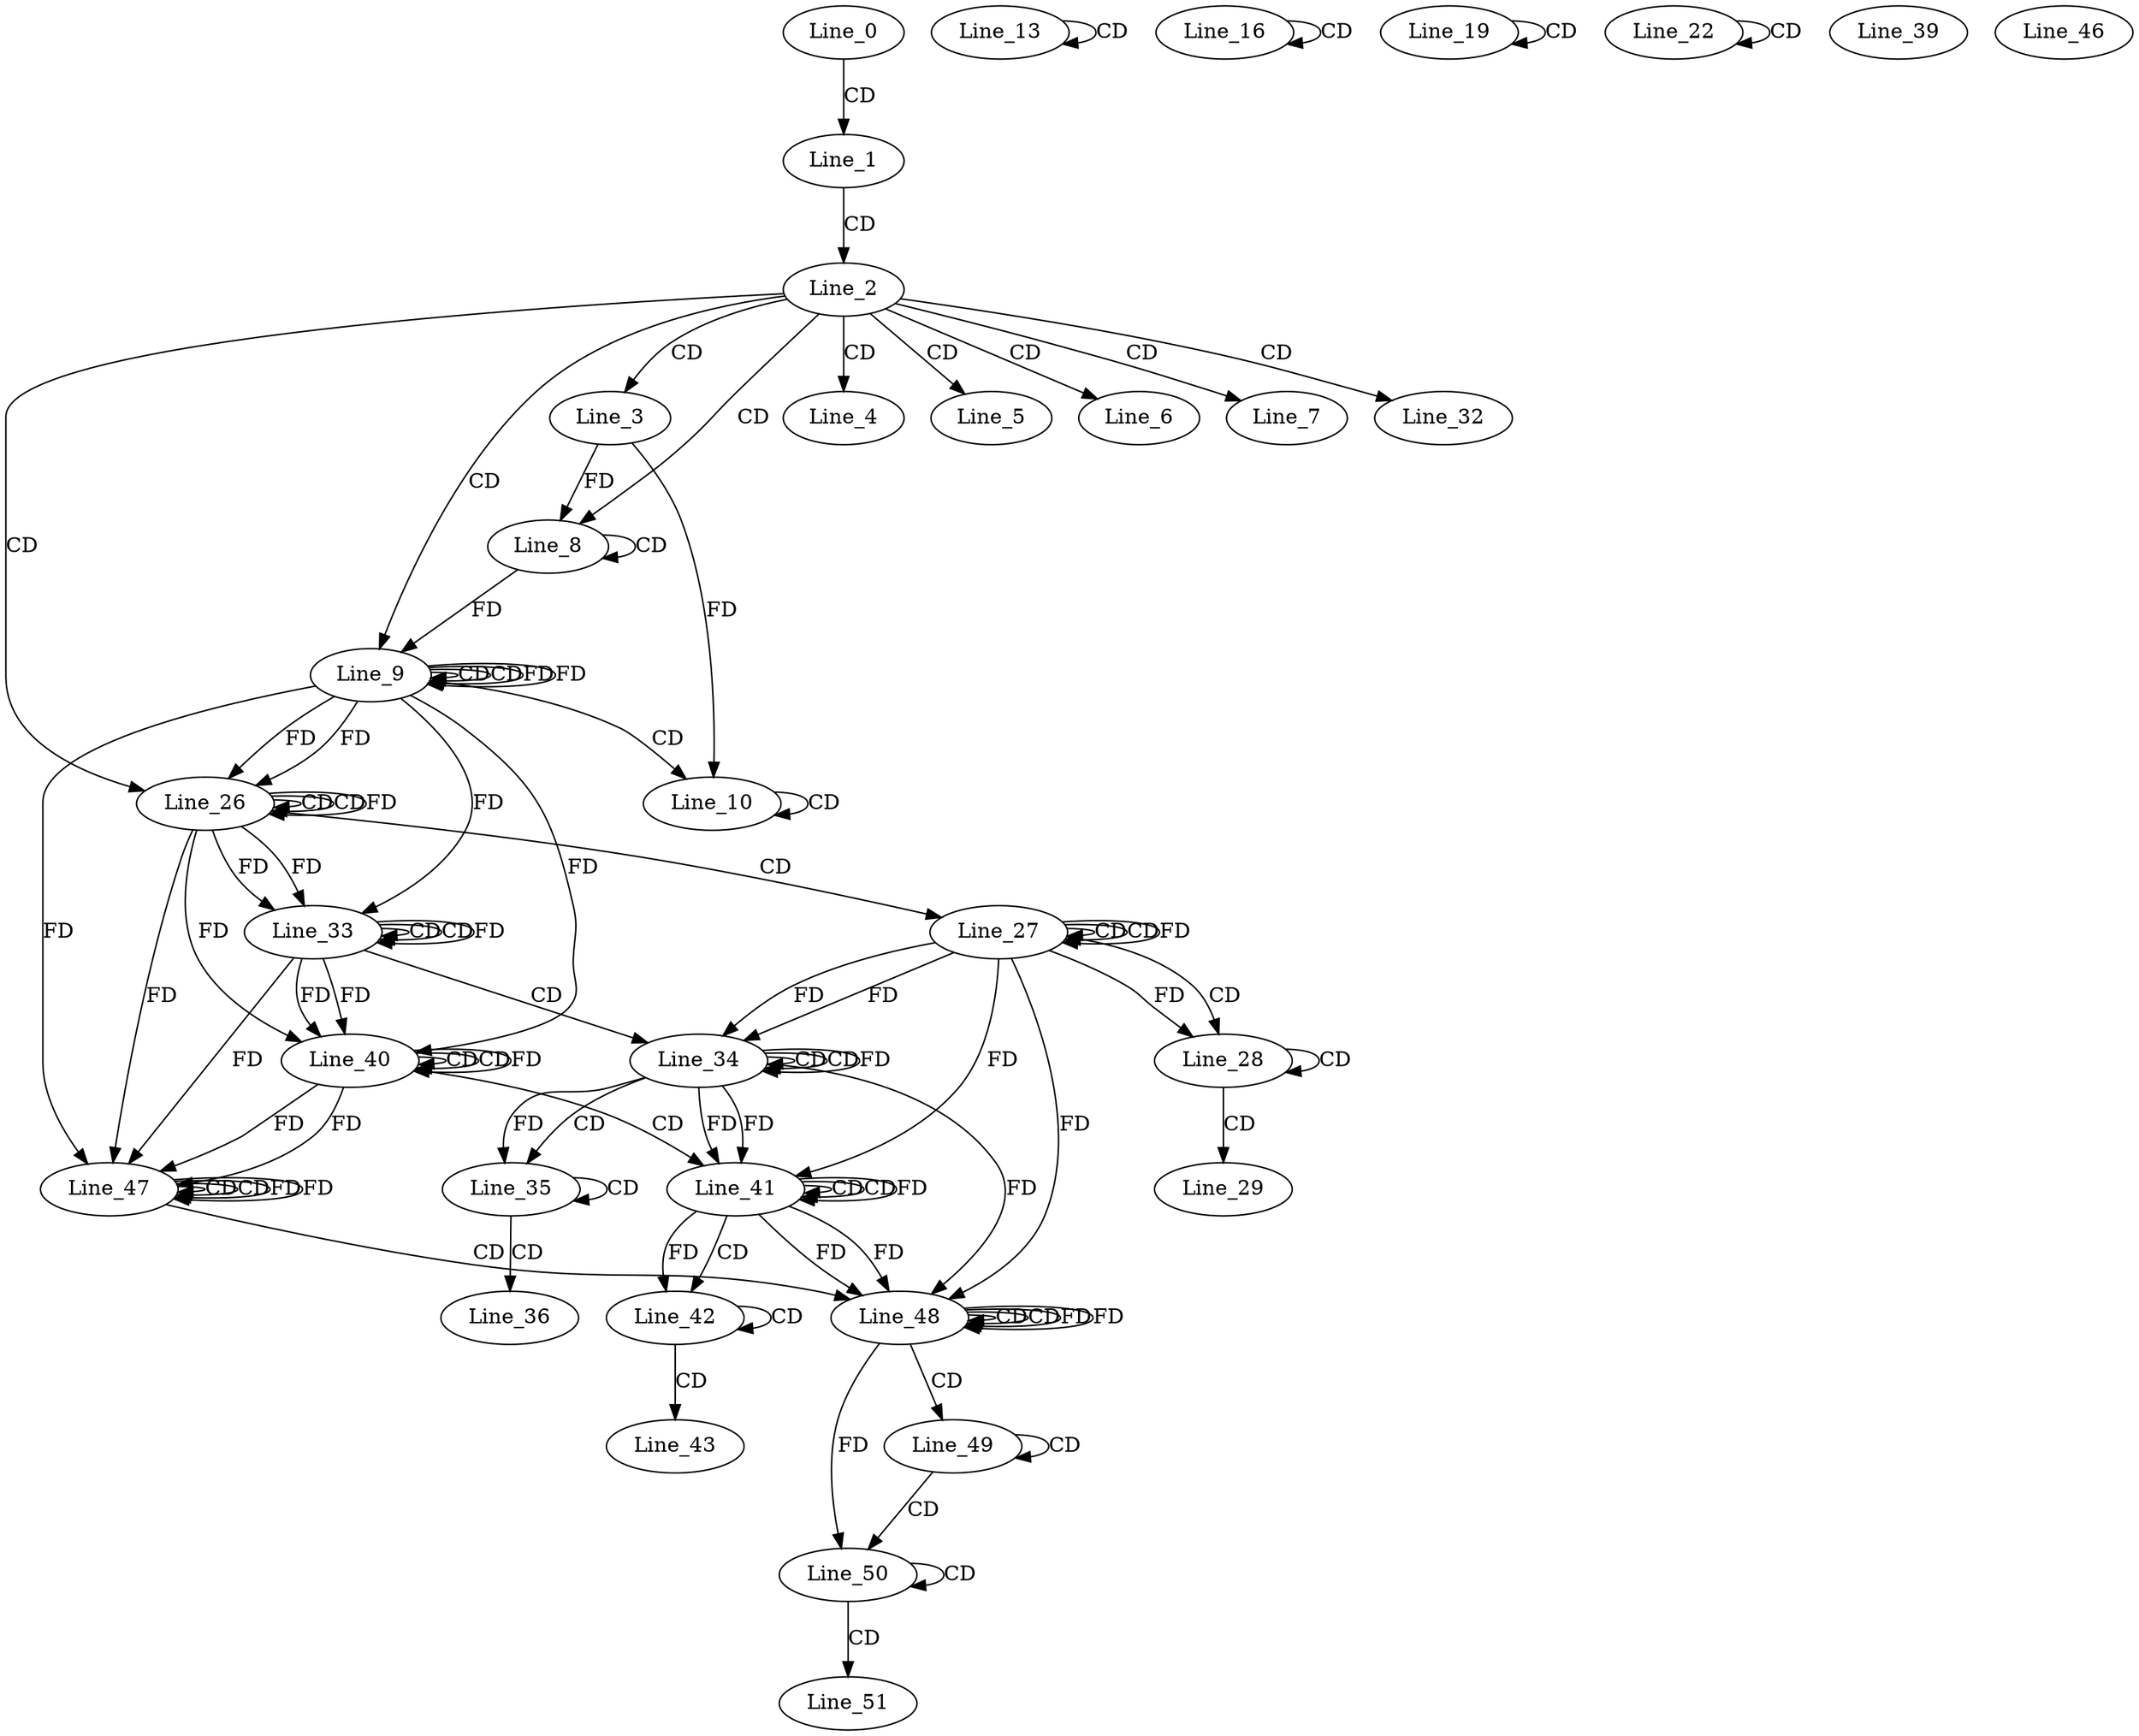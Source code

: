 digraph G {
  Line_0;
  Line_1;
  Line_2;
  Line_3;
  Line_4;
  Line_5;
  Line_6;
  Line_7;
  Line_8;
  Line_8;
  Line_8;
  Line_9;
  Line_9;
  Line_9;
  Line_10;
  Line_10;
  Line_10;
  Line_13;
  Line_13;
  Line_16;
  Line_16;
  Line_19;
  Line_19;
  Line_22;
  Line_22;
  Line_26;
  Line_26;
  Line_26;
  Line_27;
  Line_27;
  Line_27;
  Line_28;
  Line_28;
  Line_29;
  Line_32;
  Line_33;
  Line_33;
  Line_33;
  Line_34;
  Line_34;
  Line_34;
  Line_35;
  Line_35;
  Line_36;
  Line_39;
  Line_40;
  Line_40;
  Line_40;
  Line_41;
  Line_41;
  Line_41;
  Line_42;
  Line_42;
  Line_43;
  Line_46;
  Line_47;
  Line_47;
  Line_47;
  Line_48;
  Line_48;
  Line_48;
  Line_49;
  Line_49;
  Line_50;
  Line_50;
  Line_51;
  Line_0 -> Line_1 [ label="CD" ];
  Line_1 -> Line_2 [ label="CD" ];
  Line_2 -> Line_3 [ label="CD" ];
  Line_2 -> Line_4 [ label="CD" ];
  Line_2 -> Line_5 [ label="CD" ];
  Line_2 -> Line_6 [ label="CD" ];
  Line_2 -> Line_7 [ label="CD" ];
  Line_2 -> Line_8 [ label="CD" ];
  Line_8 -> Line_8 [ label="CD" ];
  Line_3 -> Line_8 [ label="FD" ];
  Line_2 -> Line_9 [ label="CD" ];
  Line_9 -> Line_9 [ label="CD" ];
  Line_8 -> Line_9 [ label="FD" ];
  Line_9 -> Line_9 [ label="CD" ];
  Line_9 -> Line_9 [ label="FD" ];
  Line_9 -> Line_10 [ label="CD" ];
  Line_10 -> Line_10 [ label="CD" ];
  Line_3 -> Line_10 [ label="FD" ];
  Line_13 -> Line_13 [ label="CD" ];
  Line_16 -> Line_16 [ label="CD" ];
  Line_19 -> Line_19 [ label="CD" ];
  Line_22 -> Line_22 [ label="CD" ];
  Line_2 -> Line_26 [ label="CD" ];
  Line_26 -> Line_26 [ label="CD" ];
  Line_9 -> Line_26 [ label="FD" ];
  Line_26 -> Line_26 [ label="CD" ];
  Line_26 -> Line_26 [ label="FD" ];
  Line_9 -> Line_26 [ label="FD" ];
  Line_26 -> Line_27 [ label="CD" ];
  Line_27 -> Line_27 [ label="CD" ];
  Line_27 -> Line_27 [ label="CD" ];
  Line_27 -> Line_27 [ label="FD" ];
  Line_27 -> Line_28 [ label="CD" ];
  Line_27 -> Line_28 [ label="FD" ];
  Line_28 -> Line_28 [ label="CD" ];
  Line_28 -> Line_29 [ label="CD" ];
  Line_2 -> Line_32 [ label="CD" ];
  Line_33 -> Line_33 [ label="CD" ];
  Line_26 -> Line_33 [ label="FD" ];
  Line_33 -> Line_33 [ label="CD" ];
  Line_33 -> Line_33 [ label="FD" ];
  Line_26 -> Line_33 [ label="FD" ];
  Line_9 -> Line_33 [ label="FD" ];
  Line_33 -> Line_34 [ label="CD" ];
  Line_34 -> Line_34 [ label="CD" ];
  Line_27 -> Line_34 [ label="FD" ];
  Line_34 -> Line_34 [ label="CD" ];
  Line_34 -> Line_34 [ label="FD" ];
  Line_27 -> Line_34 [ label="FD" ];
  Line_34 -> Line_35 [ label="CD" ];
  Line_34 -> Line_35 [ label="FD" ];
  Line_35 -> Line_35 [ label="CD" ];
  Line_35 -> Line_36 [ label="CD" ];
  Line_40 -> Line_40 [ label="CD" ];
  Line_33 -> Line_40 [ label="FD" ];
  Line_40 -> Line_40 [ label="CD" ];
  Line_40 -> Line_40 [ label="FD" ];
  Line_33 -> Line_40 [ label="FD" ];
  Line_26 -> Line_40 [ label="FD" ];
  Line_9 -> Line_40 [ label="FD" ];
  Line_40 -> Line_41 [ label="CD" ];
  Line_41 -> Line_41 [ label="CD" ];
  Line_34 -> Line_41 [ label="FD" ];
  Line_41 -> Line_41 [ label="CD" ];
  Line_41 -> Line_41 [ label="FD" ];
  Line_34 -> Line_41 [ label="FD" ];
  Line_27 -> Line_41 [ label="FD" ];
  Line_41 -> Line_42 [ label="CD" ];
  Line_41 -> Line_42 [ label="FD" ];
  Line_42 -> Line_42 [ label="CD" ];
  Line_42 -> Line_43 [ label="CD" ];
  Line_47 -> Line_47 [ label="CD" ];
  Line_40 -> Line_47 [ label="FD" ];
  Line_47 -> Line_47 [ label="CD" ];
  Line_47 -> Line_47 [ label="FD" ];
  Line_40 -> Line_47 [ label="FD" ];
  Line_33 -> Line_47 [ label="FD" ];
  Line_26 -> Line_47 [ label="FD" ];
  Line_9 -> Line_47 [ label="FD" ];
  Line_47 -> Line_48 [ label="CD" ];
  Line_48 -> Line_48 [ label="CD" ];
  Line_41 -> Line_48 [ label="FD" ];
  Line_48 -> Line_48 [ label="CD" ];
  Line_48 -> Line_48 [ label="FD" ];
  Line_41 -> Line_48 [ label="FD" ];
  Line_34 -> Line_48 [ label="FD" ];
  Line_27 -> Line_48 [ label="FD" ];
  Line_48 -> Line_49 [ label="CD" ];
  Line_49 -> Line_49 [ label="CD" ];
  Line_49 -> Line_50 [ label="CD" ];
  Line_48 -> Line_50 [ label="FD" ];
  Line_50 -> Line_50 [ label="CD" ];
  Line_50 -> Line_51 [ label="CD" ];
  Line_9 -> Line_9 [ label="FD" ];
  Line_47 -> Line_47 [ label="FD" ];
  Line_48 -> Line_48 [ label="FD" ];
}
